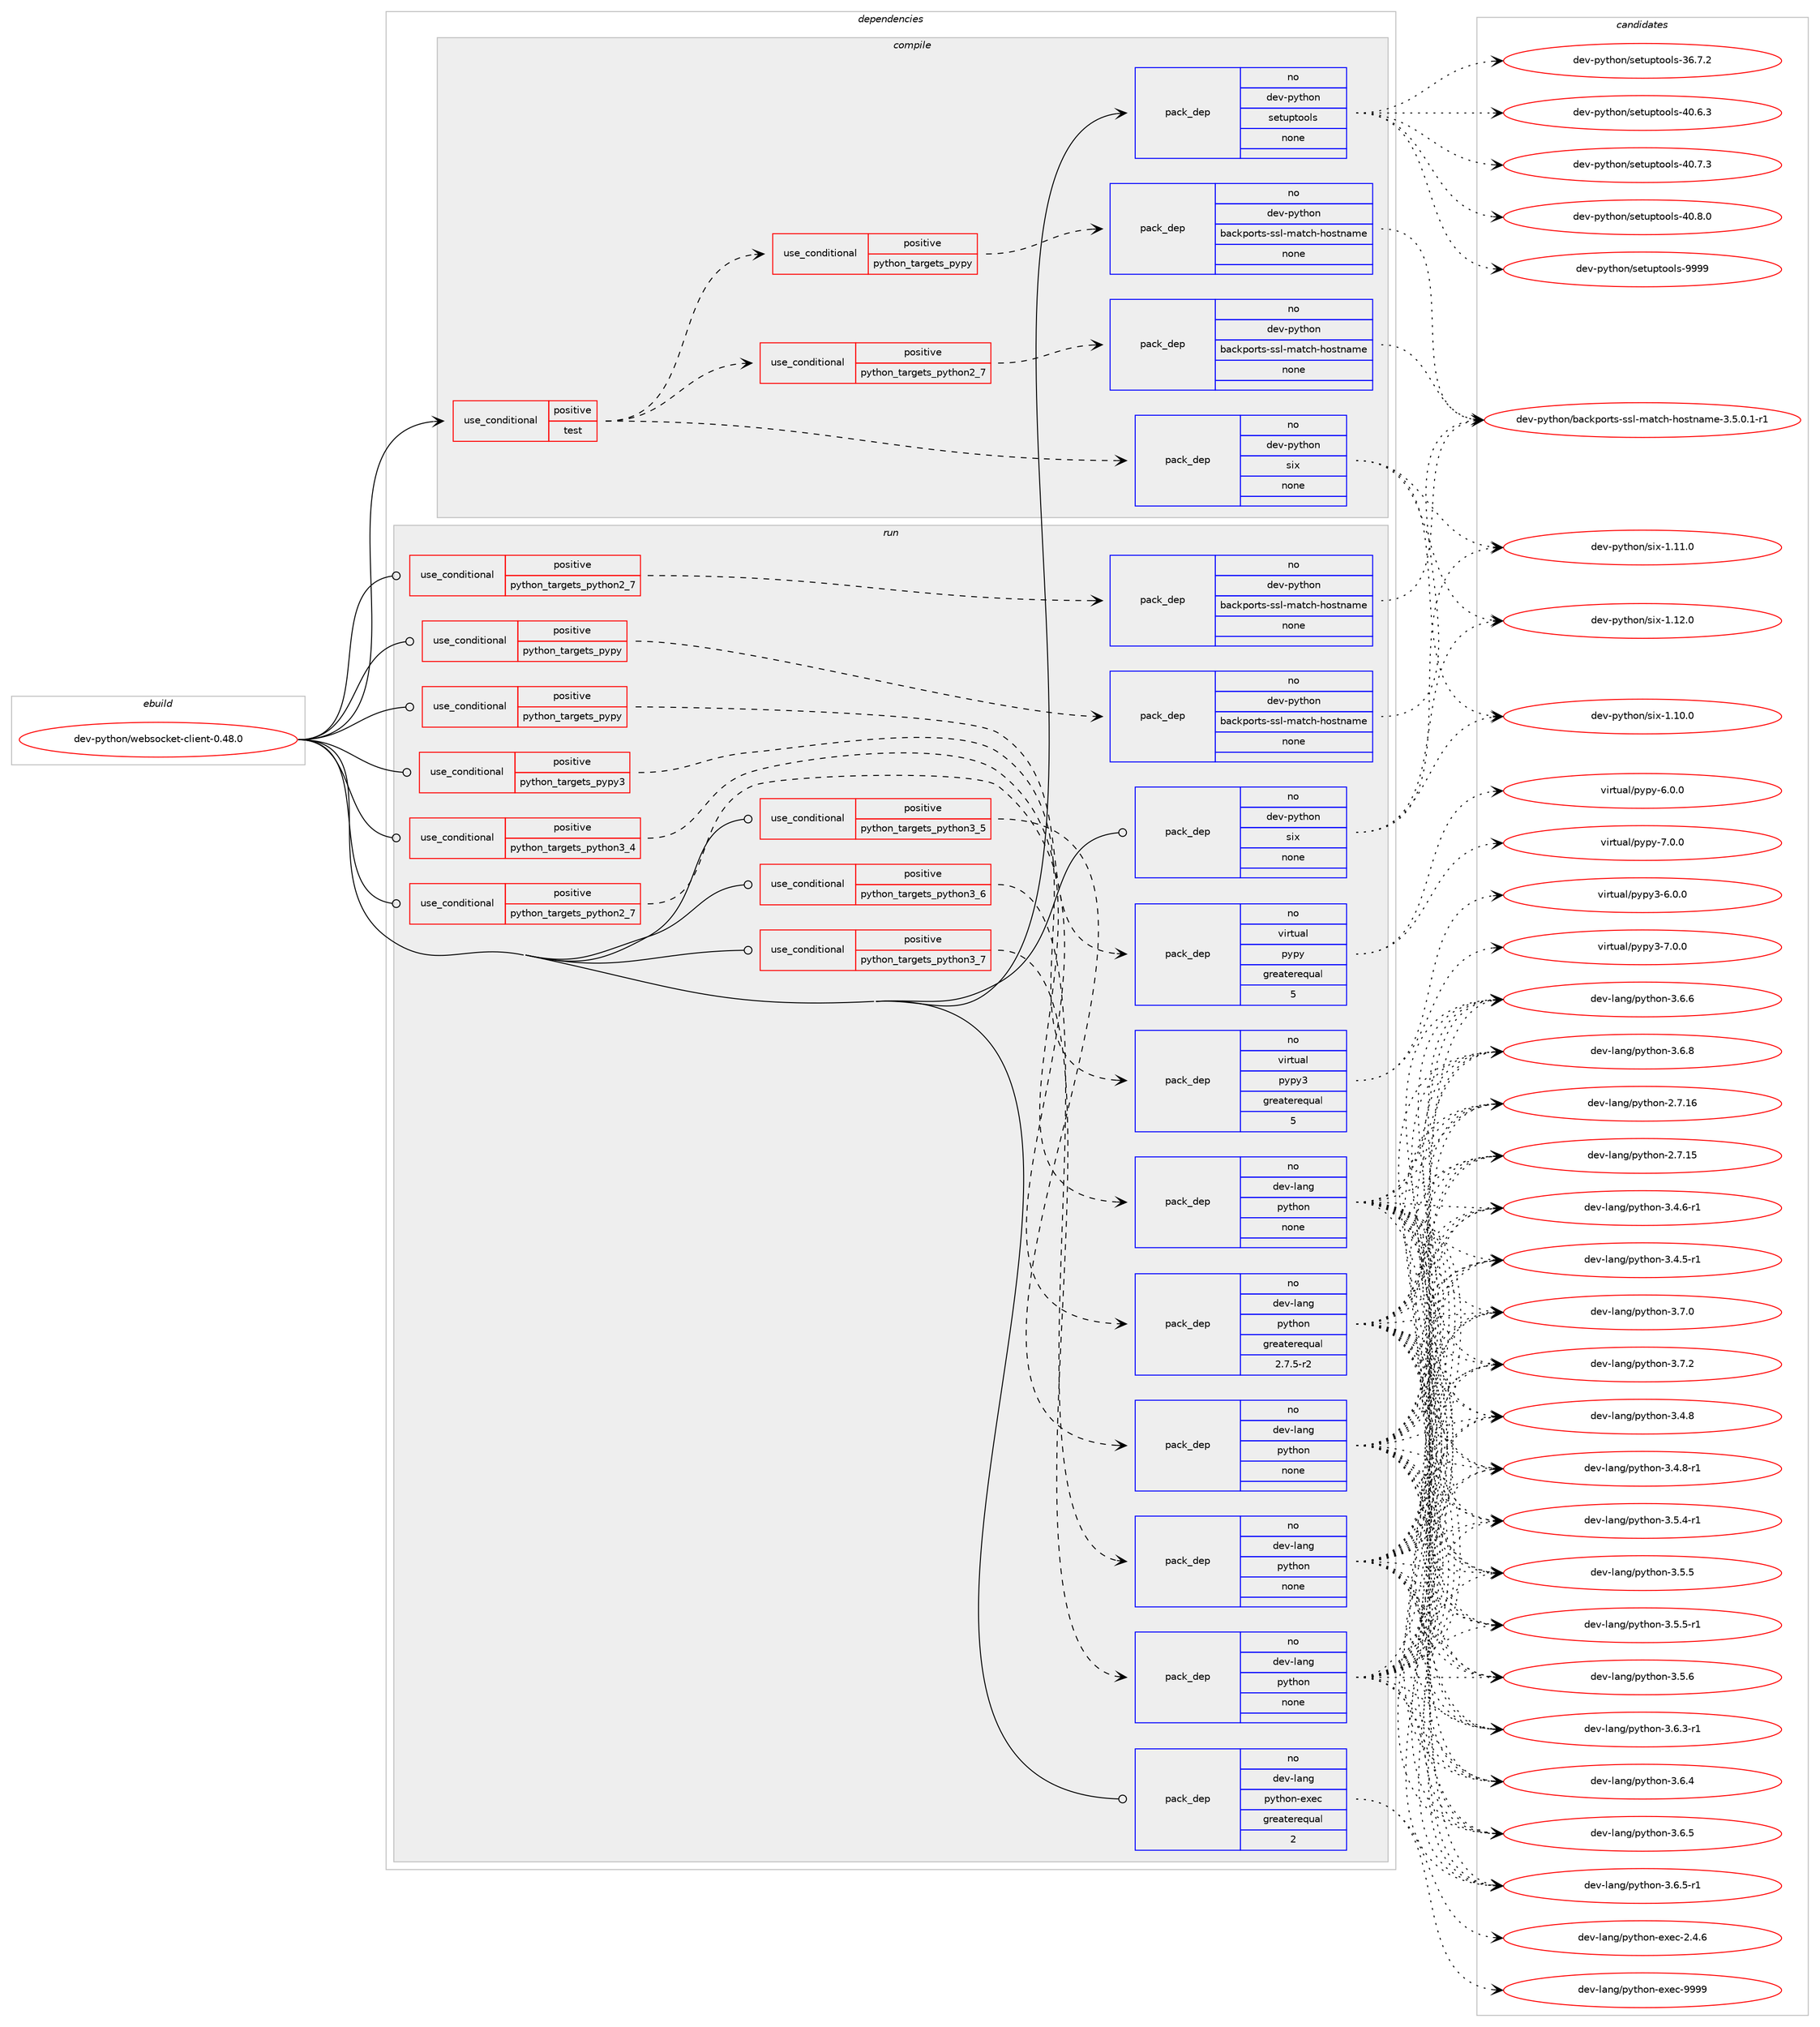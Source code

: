 digraph prolog {

# *************
# Graph options
# *************

newrank=true;
concentrate=true;
compound=true;
graph [rankdir=LR,fontname=Helvetica,fontsize=10,ranksep=1.5];#, ranksep=2.5, nodesep=0.2];
edge  [arrowhead=vee];
node  [fontname=Helvetica,fontsize=10];

# **********
# The ebuild
# **********

subgraph cluster_leftcol {
color=gray;
rank=same;
label=<<i>ebuild</i>>;
id [label="dev-python/websocket-client-0.48.0", color=red, width=4, href="../dev-python/websocket-client-0.48.0.svg"];
}

# ****************
# The dependencies
# ****************

subgraph cluster_midcol {
color=gray;
label=<<i>dependencies</i>>;
subgraph cluster_compile {
fillcolor="#eeeeee";
style=filled;
label=<<i>compile</i>>;
subgraph cond386738 {
dependency1447747 [label=<<TABLE BORDER="0" CELLBORDER="1" CELLSPACING="0" CELLPADDING="4"><TR><TD ROWSPAN="3" CELLPADDING="10">use_conditional</TD></TR><TR><TD>positive</TD></TR><TR><TD>test</TD></TR></TABLE>>, shape=none, color=red];
subgraph pack1037639 {
dependency1447748 [label=<<TABLE BORDER="0" CELLBORDER="1" CELLSPACING="0" CELLPADDING="4" WIDTH="220"><TR><TD ROWSPAN="6" CELLPADDING="30">pack_dep</TD></TR><TR><TD WIDTH="110">no</TD></TR><TR><TD>dev-python</TD></TR><TR><TD>six</TD></TR><TR><TD>none</TD></TR><TR><TD></TD></TR></TABLE>>, shape=none, color=blue];
}
dependency1447747:e -> dependency1447748:w [weight=20,style="dashed",arrowhead="vee"];
subgraph cond386739 {
dependency1447749 [label=<<TABLE BORDER="0" CELLBORDER="1" CELLSPACING="0" CELLPADDING="4"><TR><TD ROWSPAN="3" CELLPADDING="10">use_conditional</TD></TR><TR><TD>positive</TD></TR><TR><TD>python_targets_pypy</TD></TR></TABLE>>, shape=none, color=red];
subgraph pack1037640 {
dependency1447750 [label=<<TABLE BORDER="0" CELLBORDER="1" CELLSPACING="0" CELLPADDING="4" WIDTH="220"><TR><TD ROWSPAN="6" CELLPADDING="30">pack_dep</TD></TR><TR><TD WIDTH="110">no</TD></TR><TR><TD>dev-python</TD></TR><TR><TD>backports-ssl-match-hostname</TD></TR><TR><TD>none</TD></TR><TR><TD></TD></TR></TABLE>>, shape=none, color=blue];
}
dependency1447749:e -> dependency1447750:w [weight=20,style="dashed",arrowhead="vee"];
}
dependency1447747:e -> dependency1447749:w [weight=20,style="dashed",arrowhead="vee"];
subgraph cond386740 {
dependency1447751 [label=<<TABLE BORDER="0" CELLBORDER="1" CELLSPACING="0" CELLPADDING="4"><TR><TD ROWSPAN="3" CELLPADDING="10">use_conditional</TD></TR><TR><TD>positive</TD></TR><TR><TD>python_targets_python2_7</TD></TR></TABLE>>, shape=none, color=red];
subgraph pack1037641 {
dependency1447752 [label=<<TABLE BORDER="0" CELLBORDER="1" CELLSPACING="0" CELLPADDING="4" WIDTH="220"><TR><TD ROWSPAN="6" CELLPADDING="30">pack_dep</TD></TR><TR><TD WIDTH="110">no</TD></TR><TR><TD>dev-python</TD></TR><TR><TD>backports-ssl-match-hostname</TD></TR><TR><TD>none</TD></TR><TR><TD></TD></TR></TABLE>>, shape=none, color=blue];
}
dependency1447751:e -> dependency1447752:w [weight=20,style="dashed",arrowhead="vee"];
}
dependency1447747:e -> dependency1447751:w [weight=20,style="dashed",arrowhead="vee"];
}
id:e -> dependency1447747:w [weight=20,style="solid",arrowhead="vee"];
subgraph pack1037642 {
dependency1447753 [label=<<TABLE BORDER="0" CELLBORDER="1" CELLSPACING="0" CELLPADDING="4" WIDTH="220"><TR><TD ROWSPAN="6" CELLPADDING="30">pack_dep</TD></TR><TR><TD WIDTH="110">no</TD></TR><TR><TD>dev-python</TD></TR><TR><TD>setuptools</TD></TR><TR><TD>none</TD></TR><TR><TD></TD></TR></TABLE>>, shape=none, color=blue];
}
id:e -> dependency1447753:w [weight=20,style="solid",arrowhead="vee"];
}
subgraph cluster_compileandrun {
fillcolor="#eeeeee";
style=filled;
label=<<i>compile and run</i>>;
}
subgraph cluster_run {
fillcolor="#eeeeee";
style=filled;
label=<<i>run</i>>;
subgraph cond386741 {
dependency1447754 [label=<<TABLE BORDER="0" CELLBORDER="1" CELLSPACING="0" CELLPADDING="4"><TR><TD ROWSPAN="3" CELLPADDING="10">use_conditional</TD></TR><TR><TD>positive</TD></TR><TR><TD>python_targets_pypy</TD></TR></TABLE>>, shape=none, color=red];
subgraph pack1037643 {
dependency1447755 [label=<<TABLE BORDER="0" CELLBORDER="1" CELLSPACING="0" CELLPADDING="4" WIDTH="220"><TR><TD ROWSPAN="6" CELLPADDING="30">pack_dep</TD></TR><TR><TD WIDTH="110">no</TD></TR><TR><TD>dev-python</TD></TR><TR><TD>backports-ssl-match-hostname</TD></TR><TR><TD>none</TD></TR><TR><TD></TD></TR></TABLE>>, shape=none, color=blue];
}
dependency1447754:e -> dependency1447755:w [weight=20,style="dashed",arrowhead="vee"];
}
id:e -> dependency1447754:w [weight=20,style="solid",arrowhead="odot"];
subgraph cond386742 {
dependency1447756 [label=<<TABLE BORDER="0" CELLBORDER="1" CELLSPACING="0" CELLPADDING="4"><TR><TD ROWSPAN="3" CELLPADDING="10">use_conditional</TD></TR><TR><TD>positive</TD></TR><TR><TD>python_targets_pypy</TD></TR></TABLE>>, shape=none, color=red];
subgraph pack1037644 {
dependency1447757 [label=<<TABLE BORDER="0" CELLBORDER="1" CELLSPACING="0" CELLPADDING="4" WIDTH="220"><TR><TD ROWSPAN="6" CELLPADDING="30">pack_dep</TD></TR><TR><TD WIDTH="110">no</TD></TR><TR><TD>virtual</TD></TR><TR><TD>pypy</TD></TR><TR><TD>greaterequal</TD></TR><TR><TD>5</TD></TR></TABLE>>, shape=none, color=blue];
}
dependency1447756:e -> dependency1447757:w [weight=20,style="dashed",arrowhead="vee"];
}
id:e -> dependency1447756:w [weight=20,style="solid",arrowhead="odot"];
subgraph cond386743 {
dependency1447758 [label=<<TABLE BORDER="0" CELLBORDER="1" CELLSPACING="0" CELLPADDING="4"><TR><TD ROWSPAN="3" CELLPADDING="10">use_conditional</TD></TR><TR><TD>positive</TD></TR><TR><TD>python_targets_pypy3</TD></TR></TABLE>>, shape=none, color=red];
subgraph pack1037645 {
dependency1447759 [label=<<TABLE BORDER="0" CELLBORDER="1" CELLSPACING="0" CELLPADDING="4" WIDTH="220"><TR><TD ROWSPAN="6" CELLPADDING="30">pack_dep</TD></TR><TR><TD WIDTH="110">no</TD></TR><TR><TD>virtual</TD></TR><TR><TD>pypy3</TD></TR><TR><TD>greaterequal</TD></TR><TR><TD>5</TD></TR></TABLE>>, shape=none, color=blue];
}
dependency1447758:e -> dependency1447759:w [weight=20,style="dashed",arrowhead="vee"];
}
id:e -> dependency1447758:w [weight=20,style="solid",arrowhead="odot"];
subgraph cond386744 {
dependency1447760 [label=<<TABLE BORDER="0" CELLBORDER="1" CELLSPACING="0" CELLPADDING="4"><TR><TD ROWSPAN="3" CELLPADDING="10">use_conditional</TD></TR><TR><TD>positive</TD></TR><TR><TD>python_targets_python2_7</TD></TR></TABLE>>, shape=none, color=red];
subgraph pack1037646 {
dependency1447761 [label=<<TABLE BORDER="0" CELLBORDER="1" CELLSPACING="0" CELLPADDING="4" WIDTH="220"><TR><TD ROWSPAN="6" CELLPADDING="30">pack_dep</TD></TR><TR><TD WIDTH="110">no</TD></TR><TR><TD>dev-lang</TD></TR><TR><TD>python</TD></TR><TR><TD>greaterequal</TD></TR><TR><TD>2.7.5-r2</TD></TR></TABLE>>, shape=none, color=blue];
}
dependency1447760:e -> dependency1447761:w [weight=20,style="dashed",arrowhead="vee"];
}
id:e -> dependency1447760:w [weight=20,style="solid",arrowhead="odot"];
subgraph cond386745 {
dependency1447762 [label=<<TABLE BORDER="0" CELLBORDER="1" CELLSPACING="0" CELLPADDING="4"><TR><TD ROWSPAN="3" CELLPADDING="10">use_conditional</TD></TR><TR><TD>positive</TD></TR><TR><TD>python_targets_python2_7</TD></TR></TABLE>>, shape=none, color=red];
subgraph pack1037647 {
dependency1447763 [label=<<TABLE BORDER="0" CELLBORDER="1" CELLSPACING="0" CELLPADDING="4" WIDTH="220"><TR><TD ROWSPAN="6" CELLPADDING="30">pack_dep</TD></TR><TR><TD WIDTH="110">no</TD></TR><TR><TD>dev-python</TD></TR><TR><TD>backports-ssl-match-hostname</TD></TR><TR><TD>none</TD></TR><TR><TD></TD></TR></TABLE>>, shape=none, color=blue];
}
dependency1447762:e -> dependency1447763:w [weight=20,style="dashed",arrowhead="vee"];
}
id:e -> dependency1447762:w [weight=20,style="solid",arrowhead="odot"];
subgraph cond386746 {
dependency1447764 [label=<<TABLE BORDER="0" CELLBORDER="1" CELLSPACING="0" CELLPADDING="4"><TR><TD ROWSPAN="3" CELLPADDING="10">use_conditional</TD></TR><TR><TD>positive</TD></TR><TR><TD>python_targets_python3_4</TD></TR></TABLE>>, shape=none, color=red];
subgraph pack1037648 {
dependency1447765 [label=<<TABLE BORDER="0" CELLBORDER="1" CELLSPACING="0" CELLPADDING="4" WIDTH="220"><TR><TD ROWSPAN="6" CELLPADDING="30">pack_dep</TD></TR><TR><TD WIDTH="110">no</TD></TR><TR><TD>dev-lang</TD></TR><TR><TD>python</TD></TR><TR><TD>none</TD></TR><TR><TD></TD></TR></TABLE>>, shape=none, color=blue];
}
dependency1447764:e -> dependency1447765:w [weight=20,style="dashed",arrowhead="vee"];
}
id:e -> dependency1447764:w [weight=20,style="solid",arrowhead="odot"];
subgraph cond386747 {
dependency1447766 [label=<<TABLE BORDER="0" CELLBORDER="1" CELLSPACING="0" CELLPADDING="4"><TR><TD ROWSPAN="3" CELLPADDING="10">use_conditional</TD></TR><TR><TD>positive</TD></TR><TR><TD>python_targets_python3_5</TD></TR></TABLE>>, shape=none, color=red];
subgraph pack1037649 {
dependency1447767 [label=<<TABLE BORDER="0" CELLBORDER="1" CELLSPACING="0" CELLPADDING="4" WIDTH="220"><TR><TD ROWSPAN="6" CELLPADDING="30">pack_dep</TD></TR><TR><TD WIDTH="110">no</TD></TR><TR><TD>dev-lang</TD></TR><TR><TD>python</TD></TR><TR><TD>none</TD></TR><TR><TD></TD></TR></TABLE>>, shape=none, color=blue];
}
dependency1447766:e -> dependency1447767:w [weight=20,style="dashed",arrowhead="vee"];
}
id:e -> dependency1447766:w [weight=20,style="solid",arrowhead="odot"];
subgraph cond386748 {
dependency1447768 [label=<<TABLE BORDER="0" CELLBORDER="1" CELLSPACING="0" CELLPADDING="4"><TR><TD ROWSPAN="3" CELLPADDING="10">use_conditional</TD></TR><TR><TD>positive</TD></TR><TR><TD>python_targets_python3_6</TD></TR></TABLE>>, shape=none, color=red];
subgraph pack1037650 {
dependency1447769 [label=<<TABLE BORDER="0" CELLBORDER="1" CELLSPACING="0" CELLPADDING="4" WIDTH="220"><TR><TD ROWSPAN="6" CELLPADDING="30">pack_dep</TD></TR><TR><TD WIDTH="110">no</TD></TR><TR><TD>dev-lang</TD></TR><TR><TD>python</TD></TR><TR><TD>none</TD></TR><TR><TD></TD></TR></TABLE>>, shape=none, color=blue];
}
dependency1447768:e -> dependency1447769:w [weight=20,style="dashed",arrowhead="vee"];
}
id:e -> dependency1447768:w [weight=20,style="solid",arrowhead="odot"];
subgraph cond386749 {
dependency1447770 [label=<<TABLE BORDER="0" CELLBORDER="1" CELLSPACING="0" CELLPADDING="4"><TR><TD ROWSPAN="3" CELLPADDING="10">use_conditional</TD></TR><TR><TD>positive</TD></TR><TR><TD>python_targets_python3_7</TD></TR></TABLE>>, shape=none, color=red];
subgraph pack1037651 {
dependency1447771 [label=<<TABLE BORDER="0" CELLBORDER="1" CELLSPACING="0" CELLPADDING="4" WIDTH="220"><TR><TD ROWSPAN="6" CELLPADDING="30">pack_dep</TD></TR><TR><TD WIDTH="110">no</TD></TR><TR><TD>dev-lang</TD></TR><TR><TD>python</TD></TR><TR><TD>none</TD></TR><TR><TD></TD></TR></TABLE>>, shape=none, color=blue];
}
dependency1447770:e -> dependency1447771:w [weight=20,style="dashed",arrowhead="vee"];
}
id:e -> dependency1447770:w [weight=20,style="solid",arrowhead="odot"];
subgraph pack1037652 {
dependency1447772 [label=<<TABLE BORDER="0" CELLBORDER="1" CELLSPACING="0" CELLPADDING="4" WIDTH="220"><TR><TD ROWSPAN="6" CELLPADDING="30">pack_dep</TD></TR><TR><TD WIDTH="110">no</TD></TR><TR><TD>dev-lang</TD></TR><TR><TD>python-exec</TD></TR><TR><TD>greaterequal</TD></TR><TR><TD>2</TD></TR></TABLE>>, shape=none, color=blue];
}
id:e -> dependency1447772:w [weight=20,style="solid",arrowhead="odot"];
subgraph pack1037653 {
dependency1447773 [label=<<TABLE BORDER="0" CELLBORDER="1" CELLSPACING="0" CELLPADDING="4" WIDTH="220"><TR><TD ROWSPAN="6" CELLPADDING="30">pack_dep</TD></TR><TR><TD WIDTH="110">no</TD></TR><TR><TD>dev-python</TD></TR><TR><TD>six</TD></TR><TR><TD>none</TD></TR><TR><TD></TD></TR></TABLE>>, shape=none, color=blue];
}
id:e -> dependency1447773:w [weight=20,style="solid",arrowhead="odot"];
}
}

# **************
# The candidates
# **************

subgraph cluster_choices {
rank=same;
color=gray;
label=<<i>candidates</i>>;

subgraph choice1037639 {
color=black;
nodesep=1;
choice100101118451121211161041111104711510512045494649484648 [label="dev-python/six-1.10.0", color=red, width=4,href="../dev-python/six-1.10.0.svg"];
choice100101118451121211161041111104711510512045494649494648 [label="dev-python/six-1.11.0", color=red, width=4,href="../dev-python/six-1.11.0.svg"];
choice100101118451121211161041111104711510512045494649504648 [label="dev-python/six-1.12.0", color=red, width=4,href="../dev-python/six-1.12.0.svg"];
dependency1447748:e -> choice100101118451121211161041111104711510512045494649484648:w [style=dotted,weight="100"];
dependency1447748:e -> choice100101118451121211161041111104711510512045494649494648:w [style=dotted,weight="100"];
dependency1447748:e -> choice100101118451121211161041111104711510512045494649504648:w [style=dotted,weight="100"];
}
subgraph choice1037640 {
color=black;
nodesep=1;
choice100101118451121211161041111104798979910711211111411611545115115108451099711699104451041111151161109710910145514653464846494511449 [label="dev-python/backports-ssl-match-hostname-3.5.0.1-r1", color=red, width=4,href="../dev-python/backports-ssl-match-hostname-3.5.0.1-r1.svg"];
dependency1447750:e -> choice100101118451121211161041111104798979910711211111411611545115115108451099711699104451041111151161109710910145514653464846494511449:w [style=dotted,weight="100"];
}
subgraph choice1037641 {
color=black;
nodesep=1;
choice100101118451121211161041111104798979910711211111411611545115115108451099711699104451041111151161109710910145514653464846494511449 [label="dev-python/backports-ssl-match-hostname-3.5.0.1-r1", color=red, width=4,href="../dev-python/backports-ssl-match-hostname-3.5.0.1-r1.svg"];
dependency1447752:e -> choice100101118451121211161041111104798979910711211111411611545115115108451099711699104451041111151161109710910145514653464846494511449:w [style=dotted,weight="100"];
}
subgraph choice1037642 {
color=black;
nodesep=1;
choice100101118451121211161041111104711510111611711211611111110811545515446554650 [label="dev-python/setuptools-36.7.2", color=red, width=4,href="../dev-python/setuptools-36.7.2.svg"];
choice100101118451121211161041111104711510111611711211611111110811545524846544651 [label="dev-python/setuptools-40.6.3", color=red, width=4,href="../dev-python/setuptools-40.6.3.svg"];
choice100101118451121211161041111104711510111611711211611111110811545524846554651 [label="dev-python/setuptools-40.7.3", color=red, width=4,href="../dev-python/setuptools-40.7.3.svg"];
choice100101118451121211161041111104711510111611711211611111110811545524846564648 [label="dev-python/setuptools-40.8.0", color=red, width=4,href="../dev-python/setuptools-40.8.0.svg"];
choice10010111845112121116104111110471151011161171121161111111081154557575757 [label="dev-python/setuptools-9999", color=red, width=4,href="../dev-python/setuptools-9999.svg"];
dependency1447753:e -> choice100101118451121211161041111104711510111611711211611111110811545515446554650:w [style=dotted,weight="100"];
dependency1447753:e -> choice100101118451121211161041111104711510111611711211611111110811545524846544651:w [style=dotted,weight="100"];
dependency1447753:e -> choice100101118451121211161041111104711510111611711211611111110811545524846554651:w [style=dotted,weight="100"];
dependency1447753:e -> choice100101118451121211161041111104711510111611711211611111110811545524846564648:w [style=dotted,weight="100"];
dependency1447753:e -> choice10010111845112121116104111110471151011161171121161111111081154557575757:w [style=dotted,weight="100"];
}
subgraph choice1037643 {
color=black;
nodesep=1;
choice100101118451121211161041111104798979910711211111411611545115115108451099711699104451041111151161109710910145514653464846494511449 [label="dev-python/backports-ssl-match-hostname-3.5.0.1-r1", color=red, width=4,href="../dev-python/backports-ssl-match-hostname-3.5.0.1-r1.svg"];
dependency1447755:e -> choice100101118451121211161041111104798979910711211111411611545115115108451099711699104451041111151161109710910145514653464846494511449:w [style=dotted,weight="100"];
}
subgraph choice1037644 {
color=black;
nodesep=1;
choice1181051141161179710847112121112121455446484648 [label="virtual/pypy-6.0.0", color=red, width=4,href="../virtual/pypy-6.0.0.svg"];
choice1181051141161179710847112121112121455546484648 [label="virtual/pypy-7.0.0", color=red, width=4,href="../virtual/pypy-7.0.0.svg"];
dependency1447757:e -> choice1181051141161179710847112121112121455446484648:w [style=dotted,weight="100"];
dependency1447757:e -> choice1181051141161179710847112121112121455546484648:w [style=dotted,weight="100"];
}
subgraph choice1037645 {
color=black;
nodesep=1;
choice118105114116117971084711212111212151455446484648 [label="virtual/pypy3-6.0.0", color=red, width=4,href="../virtual/pypy3-6.0.0.svg"];
choice118105114116117971084711212111212151455546484648 [label="virtual/pypy3-7.0.0", color=red, width=4,href="../virtual/pypy3-7.0.0.svg"];
dependency1447759:e -> choice118105114116117971084711212111212151455446484648:w [style=dotted,weight="100"];
dependency1447759:e -> choice118105114116117971084711212111212151455546484648:w [style=dotted,weight="100"];
}
subgraph choice1037646 {
color=black;
nodesep=1;
choice10010111845108971101034711212111610411111045504655464953 [label="dev-lang/python-2.7.15", color=red, width=4,href="../dev-lang/python-2.7.15.svg"];
choice10010111845108971101034711212111610411111045504655464954 [label="dev-lang/python-2.7.16", color=red, width=4,href="../dev-lang/python-2.7.16.svg"];
choice1001011184510897110103471121211161041111104551465246534511449 [label="dev-lang/python-3.4.5-r1", color=red, width=4,href="../dev-lang/python-3.4.5-r1.svg"];
choice1001011184510897110103471121211161041111104551465246544511449 [label="dev-lang/python-3.4.6-r1", color=red, width=4,href="../dev-lang/python-3.4.6-r1.svg"];
choice100101118451089711010347112121116104111110455146524656 [label="dev-lang/python-3.4.8", color=red, width=4,href="../dev-lang/python-3.4.8.svg"];
choice1001011184510897110103471121211161041111104551465246564511449 [label="dev-lang/python-3.4.8-r1", color=red, width=4,href="../dev-lang/python-3.4.8-r1.svg"];
choice1001011184510897110103471121211161041111104551465346524511449 [label="dev-lang/python-3.5.4-r1", color=red, width=4,href="../dev-lang/python-3.5.4-r1.svg"];
choice100101118451089711010347112121116104111110455146534653 [label="dev-lang/python-3.5.5", color=red, width=4,href="../dev-lang/python-3.5.5.svg"];
choice1001011184510897110103471121211161041111104551465346534511449 [label="dev-lang/python-3.5.5-r1", color=red, width=4,href="../dev-lang/python-3.5.5-r1.svg"];
choice100101118451089711010347112121116104111110455146534654 [label="dev-lang/python-3.5.6", color=red, width=4,href="../dev-lang/python-3.5.6.svg"];
choice1001011184510897110103471121211161041111104551465446514511449 [label="dev-lang/python-3.6.3-r1", color=red, width=4,href="../dev-lang/python-3.6.3-r1.svg"];
choice100101118451089711010347112121116104111110455146544652 [label="dev-lang/python-3.6.4", color=red, width=4,href="../dev-lang/python-3.6.4.svg"];
choice100101118451089711010347112121116104111110455146544653 [label="dev-lang/python-3.6.5", color=red, width=4,href="../dev-lang/python-3.6.5.svg"];
choice1001011184510897110103471121211161041111104551465446534511449 [label="dev-lang/python-3.6.5-r1", color=red, width=4,href="../dev-lang/python-3.6.5-r1.svg"];
choice100101118451089711010347112121116104111110455146544654 [label="dev-lang/python-3.6.6", color=red, width=4,href="../dev-lang/python-3.6.6.svg"];
choice100101118451089711010347112121116104111110455146544656 [label="dev-lang/python-3.6.8", color=red, width=4,href="../dev-lang/python-3.6.8.svg"];
choice100101118451089711010347112121116104111110455146554648 [label="dev-lang/python-3.7.0", color=red, width=4,href="../dev-lang/python-3.7.0.svg"];
choice100101118451089711010347112121116104111110455146554650 [label="dev-lang/python-3.7.2", color=red, width=4,href="../dev-lang/python-3.7.2.svg"];
dependency1447761:e -> choice10010111845108971101034711212111610411111045504655464953:w [style=dotted,weight="100"];
dependency1447761:e -> choice10010111845108971101034711212111610411111045504655464954:w [style=dotted,weight="100"];
dependency1447761:e -> choice1001011184510897110103471121211161041111104551465246534511449:w [style=dotted,weight="100"];
dependency1447761:e -> choice1001011184510897110103471121211161041111104551465246544511449:w [style=dotted,weight="100"];
dependency1447761:e -> choice100101118451089711010347112121116104111110455146524656:w [style=dotted,weight="100"];
dependency1447761:e -> choice1001011184510897110103471121211161041111104551465246564511449:w [style=dotted,weight="100"];
dependency1447761:e -> choice1001011184510897110103471121211161041111104551465346524511449:w [style=dotted,weight="100"];
dependency1447761:e -> choice100101118451089711010347112121116104111110455146534653:w [style=dotted,weight="100"];
dependency1447761:e -> choice1001011184510897110103471121211161041111104551465346534511449:w [style=dotted,weight="100"];
dependency1447761:e -> choice100101118451089711010347112121116104111110455146534654:w [style=dotted,weight="100"];
dependency1447761:e -> choice1001011184510897110103471121211161041111104551465446514511449:w [style=dotted,weight="100"];
dependency1447761:e -> choice100101118451089711010347112121116104111110455146544652:w [style=dotted,weight="100"];
dependency1447761:e -> choice100101118451089711010347112121116104111110455146544653:w [style=dotted,weight="100"];
dependency1447761:e -> choice1001011184510897110103471121211161041111104551465446534511449:w [style=dotted,weight="100"];
dependency1447761:e -> choice100101118451089711010347112121116104111110455146544654:w [style=dotted,weight="100"];
dependency1447761:e -> choice100101118451089711010347112121116104111110455146544656:w [style=dotted,weight="100"];
dependency1447761:e -> choice100101118451089711010347112121116104111110455146554648:w [style=dotted,weight="100"];
dependency1447761:e -> choice100101118451089711010347112121116104111110455146554650:w [style=dotted,weight="100"];
}
subgraph choice1037647 {
color=black;
nodesep=1;
choice100101118451121211161041111104798979910711211111411611545115115108451099711699104451041111151161109710910145514653464846494511449 [label="dev-python/backports-ssl-match-hostname-3.5.0.1-r1", color=red, width=4,href="../dev-python/backports-ssl-match-hostname-3.5.0.1-r1.svg"];
dependency1447763:e -> choice100101118451121211161041111104798979910711211111411611545115115108451099711699104451041111151161109710910145514653464846494511449:w [style=dotted,weight="100"];
}
subgraph choice1037648 {
color=black;
nodesep=1;
choice10010111845108971101034711212111610411111045504655464953 [label="dev-lang/python-2.7.15", color=red, width=4,href="../dev-lang/python-2.7.15.svg"];
choice10010111845108971101034711212111610411111045504655464954 [label="dev-lang/python-2.7.16", color=red, width=4,href="../dev-lang/python-2.7.16.svg"];
choice1001011184510897110103471121211161041111104551465246534511449 [label="dev-lang/python-3.4.5-r1", color=red, width=4,href="../dev-lang/python-3.4.5-r1.svg"];
choice1001011184510897110103471121211161041111104551465246544511449 [label="dev-lang/python-3.4.6-r1", color=red, width=4,href="../dev-lang/python-3.4.6-r1.svg"];
choice100101118451089711010347112121116104111110455146524656 [label="dev-lang/python-3.4.8", color=red, width=4,href="../dev-lang/python-3.4.8.svg"];
choice1001011184510897110103471121211161041111104551465246564511449 [label="dev-lang/python-3.4.8-r1", color=red, width=4,href="../dev-lang/python-3.4.8-r1.svg"];
choice1001011184510897110103471121211161041111104551465346524511449 [label="dev-lang/python-3.5.4-r1", color=red, width=4,href="../dev-lang/python-3.5.4-r1.svg"];
choice100101118451089711010347112121116104111110455146534653 [label="dev-lang/python-3.5.5", color=red, width=4,href="../dev-lang/python-3.5.5.svg"];
choice1001011184510897110103471121211161041111104551465346534511449 [label="dev-lang/python-3.5.5-r1", color=red, width=4,href="../dev-lang/python-3.5.5-r1.svg"];
choice100101118451089711010347112121116104111110455146534654 [label="dev-lang/python-3.5.6", color=red, width=4,href="../dev-lang/python-3.5.6.svg"];
choice1001011184510897110103471121211161041111104551465446514511449 [label="dev-lang/python-3.6.3-r1", color=red, width=4,href="../dev-lang/python-3.6.3-r1.svg"];
choice100101118451089711010347112121116104111110455146544652 [label="dev-lang/python-3.6.4", color=red, width=4,href="../dev-lang/python-3.6.4.svg"];
choice100101118451089711010347112121116104111110455146544653 [label="dev-lang/python-3.6.5", color=red, width=4,href="../dev-lang/python-3.6.5.svg"];
choice1001011184510897110103471121211161041111104551465446534511449 [label="dev-lang/python-3.6.5-r1", color=red, width=4,href="../dev-lang/python-3.6.5-r1.svg"];
choice100101118451089711010347112121116104111110455146544654 [label="dev-lang/python-3.6.6", color=red, width=4,href="../dev-lang/python-3.6.6.svg"];
choice100101118451089711010347112121116104111110455146544656 [label="dev-lang/python-3.6.8", color=red, width=4,href="../dev-lang/python-3.6.8.svg"];
choice100101118451089711010347112121116104111110455146554648 [label="dev-lang/python-3.7.0", color=red, width=4,href="../dev-lang/python-3.7.0.svg"];
choice100101118451089711010347112121116104111110455146554650 [label="dev-lang/python-3.7.2", color=red, width=4,href="../dev-lang/python-3.7.2.svg"];
dependency1447765:e -> choice10010111845108971101034711212111610411111045504655464953:w [style=dotted,weight="100"];
dependency1447765:e -> choice10010111845108971101034711212111610411111045504655464954:w [style=dotted,weight="100"];
dependency1447765:e -> choice1001011184510897110103471121211161041111104551465246534511449:w [style=dotted,weight="100"];
dependency1447765:e -> choice1001011184510897110103471121211161041111104551465246544511449:w [style=dotted,weight="100"];
dependency1447765:e -> choice100101118451089711010347112121116104111110455146524656:w [style=dotted,weight="100"];
dependency1447765:e -> choice1001011184510897110103471121211161041111104551465246564511449:w [style=dotted,weight="100"];
dependency1447765:e -> choice1001011184510897110103471121211161041111104551465346524511449:w [style=dotted,weight="100"];
dependency1447765:e -> choice100101118451089711010347112121116104111110455146534653:w [style=dotted,weight="100"];
dependency1447765:e -> choice1001011184510897110103471121211161041111104551465346534511449:w [style=dotted,weight="100"];
dependency1447765:e -> choice100101118451089711010347112121116104111110455146534654:w [style=dotted,weight="100"];
dependency1447765:e -> choice1001011184510897110103471121211161041111104551465446514511449:w [style=dotted,weight="100"];
dependency1447765:e -> choice100101118451089711010347112121116104111110455146544652:w [style=dotted,weight="100"];
dependency1447765:e -> choice100101118451089711010347112121116104111110455146544653:w [style=dotted,weight="100"];
dependency1447765:e -> choice1001011184510897110103471121211161041111104551465446534511449:w [style=dotted,weight="100"];
dependency1447765:e -> choice100101118451089711010347112121116104111110455146544654:w [style=dotted,weight="100"];
dependency1447765:e -> choice100101118451089711010347112121116104111110455146544656:w [style=dotted,weight="100"];
dependency1447765:e -> choice100101118451089711010347112121116104111110455146554648:w [style=dotted,weight="100"];
dependency1447765:e -> choice100101118451089711010347112121116104111110455146554650:w [style=dotted,weight="100"];
}
subgraph choice1037649 {
color=black;
nodesep=1;
choice10010111845108971101034711212111610411111045504655464953 [label="dev-lang/python-2.7.15", color=red, width=4,href="../dev-lang/python-2.7.15.svg"];
choice10010111845108971101034711212111610411111045504655464954 [label="dev-lang/python-2.7.16", color=red, width=4,href="../dev-lang/python-2.7.16.svg"];
choice1001011184510897110103471121211161041111104551465246534511449 [label="dev-lang/python-3.4.5-r1", color=red, width=4,href="../dev-lang/python-3.4.5-r1.svg"];
choice1001011184510897110103471121211161041111104551465246544511449 [label="dev-lang/python-3.4.6-r1", color=red, width=4,href="../dev-lang/python-3.4.6-r1.svg"];
choice100101118451089711010347112121116104111110455146524656 [label="dev-lang/python-3.4.8", color=red, width=4,href="../dev-lang/python-3.4.8.svg"];
choice1001011184510897110103471121211161041111104551465246564511449 [label="dev-lang/python-3.4.8-r1", color=red, width=4,href="../dev-lang/python-3.4.8-r1.svg"];
choice1001011184510897110103471121211161041111104551465346524511449 [label="dev-lang/python-3.5.4-r1", color=red, width=4,href="../dev-lang/python-3.5.4-r1.svg"];
choice100101118451089711010347112121116104111110455146534653 [label="dev-lang/python-3.5.5", color=red, width=4,href="../dev-lang/python-3.5.5.svg"];
choice1001011184510897110103471121211161041111104551465346534511449 [label="dev-lang/python-3.5.5-r1", color=red, width=4,href="../dev-lang/python-3.5.5-r1.svg"];
choice100101118451089711010347112121116104111110455146534654 [label="dev-lang/python-3.5.6", color=red, width=4,href="../dev-lang/python-3.5.6.svg"];
choice1001011184510897110103471121211161041111104551465446514511449 [label="dev-lang/python-3.6.3-r1", color=red, width=4,href="../dev-lang/python-3.6.3-r1.svg"];
choice100101118451089711010347112121116104111110455146544652 [label="dev-lang/python-3.6.4", color=red, width=4,href="../dev-lang/python-3.6.4.svg"];
choice100101118451089711010347112121116104111110455146544653 [label="dev-lang/python-3.6.5", color=red, width=4,href="../dev-lang/python-3.6.5.svg"];
choice1001011184510897110103471121211161041111104551465446534511449 [label="dev-lang/python-3.6.5-r1", color=red, width=4,href="../dev-lang/python-3.6.5-r1.svg"];
choice100101118451089711010347112121116104111110455146544654 [label="dev-lang/python-3.6.6", color=red, width=4,href="../dev-lang/python-3.6.6.svg"];
choice100101118451089711010347112121116104111110455146544656 [label="dev-lang/python-3.6.8", color=red, width=4,href="../dev-lang/python-3.6.8.svg"];
choice100101118451089711010347112121116104111110455146554648 [label="dev-lang/python-3.7.0", color=red, width=4,href="../dev-lang/python-3.7.0.svg"];
choice100101118451089711010347112121116104111110455146554650 [label="dev-lang/python-3.7.2", color=red, width=4,href="../dev-lang/python-3.7.2.svg"];
dependency1447767:e -> choice10010111845108971101034711212111610411111045504655464953:w [style=dotted,weight="100"];
dependency1447767:e -> choice10010111845108971101034711212111610411111045504655464954:w [style=dotted,weight="100"];
dependency1447767:e -> choice1001011184510897110103471121211161041111104551465246534511449:w [style=dotted,weight="100"];
dependency1447767:e -> choice1001011184510897110103471121211161041111104551465246544511449:w [style=dotted,weight="100"];
dependency1447767:e -> choice100101118451089711010347112121116104111110455146524656:w [style=dotted,weight="100"];
dependency1447767:e -> choice1001011184510897110103471121211161041111104551465246564511449:w [style=dotted,weight="100"];
dependency1447767:e -> choice1001011184510897110103471121211161041111104551465346524511449:w [style=dotted,weight="100"];
dependency1447767:e -> choice100101118451089711010347112121116104111110455146534653:w [style=dotted,weight="100"];
dependency1447767:e -> choice1001011184510897110103471121211161041111104551465346534511449:w [style=dotted,weight="100"];
dependency1447767:e -> choice100101118451089711010347112121116104111110455146534654:w [style=dotted,weight="100"];
dependency1447767:e -> choice1001011184510897110103471121211161041111104551465446514511449:w [style=dotted,weight="100"];
dependency1447767:e -> choice100101118451089711010347112121116104111110455146544652:w [style=dotted,weight="100"];
dependency1447767:e -> choice100101118451089711010347112121116104111110455146544653:w [style=dotted,weight="100"];
dependency1447767:e -> choice1001011184510897110103471121211161041111104551465446534511449:w [style=dotted,weight="100"];
dependency1447767:e -> choice100101118451089711010347112121116104111110455146544654:w [style=dotted,weight="100"];
dependency1447767:e -> choice100101118451089711010347112121116104111110455146544656:w [style=dotted,weight="100"];
dependency1447767:e -> choice100101118451089711010347112121116104111110455146554648:w [style=dotted,weight="100"];
dependency1447767:e -> choice100101118451089711010347112121116104111110455146554650:w [style=dotted,weight="100"];
}
subgraph choice1037650 {
color=black;
nodesep=1;
choice10010111845108971101034711212111610411111045504655464953 [label="dev-lang/python-2.7.15", color=red, width=4,href="../dev-lang/python-2.7.15.svg"];
choice10010111845108971101034711212111610411111045504655464954 [label="dev-lang/python-2.7.16", color=red, width=4,href="../dev-lang/python-2.7.16.svg"];
choice1001011184510897110103471121211161041111104551465246534511449 [label="dev-lang/python-3.4.5-r1", color=red, width=4,href="../dev-lang/python-3.4.5-r1.svg"];
choice1001011184510897110103471121211161041111104551465246544511449 [label="dev-lang/python-3.4.6-r1", color=red, width=4,href="../dev-lang/python-3.4.6-r1.svg"];
choice100101118451089711010347112121116104111110455146524656 [label="dev-lang/python-3.4.8", color=red, width=4,href="../dev-lang/python-3.4.8.svg"];
choice1001011184510897110103471121211161041111104551465246564511449 [label="dev-lang/python-3.4.8-r1", color=red, width=4,href="../dev-lang/python-3.4.8-r1.svg"];
choice1001011184510897110103471121211161041111104551465346524511449 [label="dev-lang/python-3.5.4-r1", color=red, width=4,href="../dev-lang/python-3.5.4-r1.svg"];
choice100101118451089711010347112121116104111110455146534653 [label="dev-lang/python-3.5.5", color=red, width=4,href="../dev-lang/python-3.5.5.svg"];
choice1001011184510897110103471121211161041111104551465346534511449 [label="dev-lang/python-3.5.5-r1", color=red, width=4,href="../dev-lang/python-3.5.5-r1.svg"];
choice100101118451089711010347112121116104111110455146534654 [label="dev-lang/python-3.5.6", color=red, width=4,href="../dev-lang/python-3.5.6.svg"];
choice1001011184510897110103471121211161041111104551465446514511449 [label="dev-lang/python-3.6.3-r1", color=red, width=4,href="../dev-lang/python-3.6.3-r1.svg"];
choice100101118451089711010347112121116104111110455146544652 [label="dev-lang/python-3.6.4", color=red, width=4,href="../dev-lang/python-3.6.4.svg"];
choice100101118451089711010347112121116104111110455146544653 [label="dev-lang/python-3.6.5", color=red, width=4,href="../dev-lang/python-3.6.5.svg"];
choice1001011184510897110103471121211161041111104551465446534511449 [label="dev-lang/python-3.6.5-r1", color=red, width=4,href="../dev-lang/python-3.6.5-r1.svg"];
choice100101118451089711010347112121116104111110455146544654 [label="dev-lang/python-3.6.6", color=red, width=4,href="../dev-lang/python-3.6.6.svg"];
choice100101118451089711010347112121116104111110455146544656 [label="dev-lang/python-3.6.8", color=red, width=4,href="../dev-lang/python-3.6.8.svg"];
choice100101118451089711010347112121116104111110455146554648 [label="dev-lang/python-3.7.0", color=red, width=4,href="../dev-lang/python-3.7.0.svg"];
choice100101118451089711010347112121116104111110455146554650 [label="dev-lang/python-3.7.2", color=red, width=4,href="../dev-lang/python-3.7.2.svg"];
dependency1447769:e -> choice10010111845108971101034711212111610411111045504655464953:w [style=dotted,weight="100"];
dependency1447769:e -> choice10010111845108971101034711212111610411111045504655464954:w [style=dotted,weight="100"];
dependency1447769:e -> choice1001011184510897110103471121211161041111104551465246534511449:w [style=dotted,weight="100"];
dependency1447769:e -> choice1001011184510897110103471121211161041111104551465246544511449:w [style=dotted,weight="100"];
dependency1447769:e -> choice100101118451089711010347112121116104111110455146524656:w [style=dotted,weight="100"];
dependency1447769:e -> choice1001011184510897110103471121211161041111104551465246564511449:w [style=dotted,weight="100"];
dependency1447769:e -> choice1001011184510897110103471121211161041111104551465346524511449:w [style=dotted,weight="100"];
dependency1447769:e -> choice100101118451089711010347112121116104111110455146534653:w [style=dotted,weight="100"];
dependency1447769:e -> choice1001011184510897110103471121211161041111104551465346534511449:w [style=dotted,weight="100"];
dependency1447769:e -> choice100101118451089711010347112121116104111110455146534654:w [style=dotted,weight="100"];
dependency1447769:e -> choice1001011184510897110103471121211161041111104551465446514511449:w [style=dotted,weight="100"];
dependency1447769:e -> choice100101118451089711010347112121116104111110455146544652:w [style=dotted,weight="100"];
dependency1447769:e -> choice100101118451089711010347112121116104111110455146544653:w [style=dotted,weight="100"];
dependency1447769:e -> choice1001011184510897110103471121211161041111104551465446534511449:w [style=dotted,weight="100"];
dependency1447769:e -> choice100101118451089711010347112121116104111110455146544654:w [style=dotted,weight="100"];
dependency1447769:e -> choice100101118451089711010347112121116104111110455146544656:w [style=dotted,weight="100"];
dependency1447769:e -> choice100101118451089711010347112121116104111110455146554648:w [style=dotted,weight="100"];
dependency1447769:e -> choice100101118451089711010347112121116104111110455146554650:w [style=dotted,weight="100"];
}
subgraph choice1037651 {
color=black;
nodesep=1;
choice10010111845108971101034711212111610411111045504655464953 [label="dev-lang/python-2.7.15", color=red, width=4,href="../dev-lang/python-2.7.15.svg"];
choice10010111845108971101034711212111610411111045504655464954 [label="dev-lang/python-2.7.16", color=red, width=4,href="../dev-lang/python-2.7.16.svg"];
choice1001011184510897110103471121211161041111104551465246534511449 [label="dev-lang/python-3.4.5-r1", color=red, width=4,href="../dev-lang/python-3.4.5-r1.svg"];
choice1001011184510897110103471121211161041111104551465246544511449 [label="dev-lang/python-3.4.6-r1", color=red, width=4,href="../dev-lang/python-3.4.6-r1.svg"];
choice100101118451089711010347112121116104111110455146524656 [label="dev-lang/python-3.4.8", color=red, width=4,href="../dev-lang/python-3.4.8.svg"];
choice1001011184510897110103471121211161041111104551465246564511449 [label="dev-lang/python-3.4.8-r1", color=red, width=4,href="../dev-lang/python-3.4.8-r1.svg"];
choice1001011184510897110103471121211161041111104551465346524511449 [label="dev-lang/python-3.5.4-r1", color=red, width=4,href="../dev-lang/python-3.5.4-r1.svg"];
choice100101118451089711010347112121116104111110455146534653 [label="dev-lang/python-3.5.5", color=red, width=4,href="../dev-lang/python-3.5.5.svg"];
choice1001011184510897110103471121211161041111104551465346534511449 [label="dev-lang/python-3.5.5-r1", color=red, width=4,href="../dev-lang/python-3.5.5-r1.svg"];
choice100101118451089711010347112121116104111110455146534654 [label="dev-lang/python-3.5.6", color=red, width=4,href="../dev-lang/python-3.5.6.svg"];
choice1001011184510897110103471121211161041111104551465446514511449 [label="dev-lang/python-3.6.3-r1", color=red, width=4,href="../dev-lang/python-3.6.3-r1.svg"];
choice100101118451089711010347112121116104111110455146544652 [label="dev-lang/python-3.6.4", color=red, width=4,href="../dev-lang/python-3.6.4.svg"];
choice100101118451089711010347112121116104111110455146544653 [label="dev-lang/python-3.6.5", color=red, width=4,href="../dev-lang/python-3.6.5.svg"];
choice1001011184510897110103471121211161041111104551465446534511449 [label="dev-lang/python-3.6.5-r1", color=red, width=4,href="../dev-lang/python-3.6.5-r1.svg"];
choice100101118451089711010347112121116104111110455146544654 [label="dev-lang/python-3.6.6", color=red, width=4,href="../dev-lang/python-3.6.6.svg"];
choice100101118451089711010347112121116104111110455146544656 [label="dev-lang/python-3.6.8", color=red, width=4,href="../dev-lang/python-3.6.8.svg"];
choice100101118451089711010347112121116104111110455146554648 [label="dev-lang/python-3.7.0", color=red, width=4,href="../dev-lang/python-3.7.0.svg"];
choice100101118451089711010347112121116104111110455146554650 [label="dev-lang/python-3.7.2", color=red, width=4,href="../dev-lang/python-3.7.2.svg"];
dependency1447771:e -> choice10010111845108971101034711212111610411111045504655464953:w [style=dotted,weight="100"];
dependency1447771:e -> choice10010111845108971101034711212111610411111045504655464954:w [style=dotted,weight="100"];
dependency1447771:e -> choice1001011184510897110103471121211161041111104551465246534511449:w [style=dotted,weight="100"];
dependency1447771:e -> choice1001011184510897110103471121211161041111104551465246544511449:w [style=dotted,weight="100"];
dependency1447771:e -> choice100101118451089711010347112121116104111110455146524656:w [style=dotted,weight="100"];
dependency1447771:e -> choice1001011184510897110103471121211161041111104551465246564511449:w [style=dotted,weight="100"];
dependency1447771:e -> choice1001011184510897110103471121211161041111104551465346524511449:w [style=dotted,weight="100"];
dependency1447771:e -> choice100101118451089711010347112121116104111110455146534653:w [style=dotted,weight="100"];
dependency1447771:e -> choice1001011184510897110103471121211161041111104551465346534511449:w [style=dotted,weight="100"];
dependency1447771:e -> choice100101118451089711010347112121116104111110455146534654:w [style=dotted,weight="100"];
dependency1447771:e -> choice1001011184510897110103471121211161041111104551465446514511449:w [style=dotted,weight="100"];
dependency1447771:e -> choice100101118451089711010347112121116104111110455146544652:w [style=dotted,weight="100"];
dependency1447771:e -> choice100101118451089711010347112121116104111110455146544653:w [style=dotted,weight="100"];
dependency1447771:e -> choice1001011184510897110103471121211161041111104551465446534511449:w [style=dotted,weight="100"];
dependency1447771:e -> choice100101118451089711010347112121116104111110455146544654:w [style=dotted,weight="100"];
dependency1447771:e -> choice100101118451089711010347112121116104111110455146544656:w [style=dotted,weight="100"];
dependency1447771:e -> choice100101118451089711010347112121116104111110455146554648:w [style=dotted,weight="100"];
dependency1447771:e -> choice100101118451089711010347112121116104111110455146554650:w [style=dotted,weight="100"];
}
subgraph choice1037652 {
color=black;
nodesep=1;
choice1001011184510897110103471121211161041111104510112010199455046524654 [label="dev-lang/python-exec-2.4.6", color=red, width=4,href="../dev-lang/python-exec-2.4.6.svg"];
choice10010111845108971101034711212111610411111045101120101994557575757 [label="dev-lang/python-exec-9999", color=red, width=4,href="../dev-lang/python-exec-9999.svg"];
dependency1447772:e -> choice1001011184510897110103471121211161041111104510112010199455046524654:w [style=dotted,weight="100"];
dependency1447772:e -> choice10010111845108971101034711212111610411111045101120101994557575757:w [style=dotted,weight="100"];
}
subgraph choice1037653 {
color=black;
nodesep=1;
choice100101118451121211161041111104711510512045494649484648 [label="dev-python/six-1.10.0", color=red, width=4,href="../dev-python/six-1.10.0.svg"];
choice100101118451121211161041111104711510512045494649494648 [label="dev-python/six-1.11.0", color=red, width=4,href="../dev-python/six-1.11.0.svg"];
choice100101118451121211161041111104711510512045494649504648 [label="dev-python/six-1.12.0", color=red, width=4,href="../dev-python/six-1.12.0.svg"];
dependency1447773:e -> choice100101118451121211161041111104711510512045494649484648:w [style=dotted,weight="100"];
dependency1447773:e -> choice100101118451121211161041111104711510512045494649494648:w [style=dotted,weight="100"];
dependency1447773:e -> choice100101118451121211161041111104711510512045494649504648:w [style=dotted,weight="100"];
}
}

}
